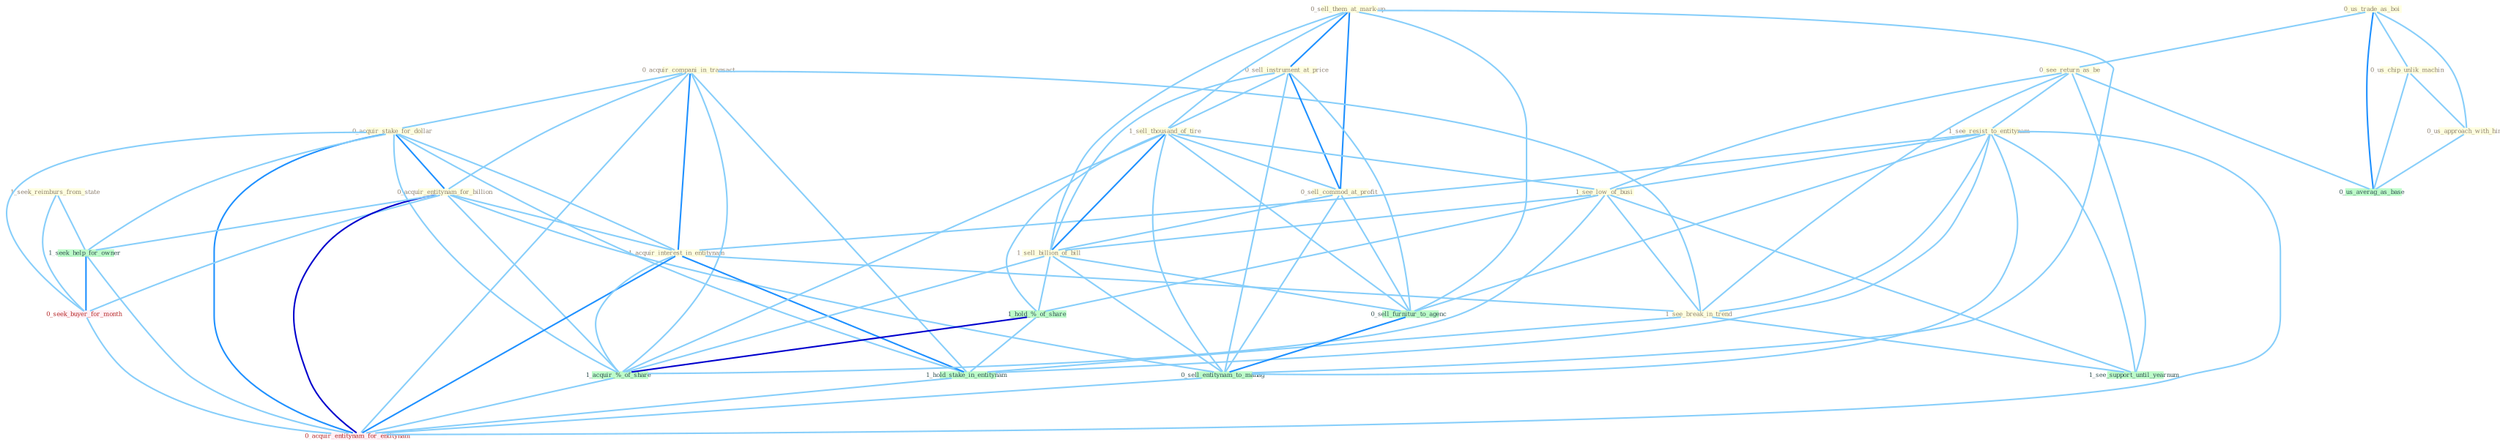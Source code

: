 Graph G{ 
    node
    [shape=polygon,style=filled,width=.5,height=.06,color="#BDFCC9",fixedsize=true,fontsize=4,
    fontcolor="#2f4f4f"];
    {node
    [color="#ffffe0", fontcolor="#8b7d6b"] "1_seek_reimburs_from_state " "0_sell_them_at_mark-up " "0_us_trade_as_boi " "0_acquir_compani_in_transact " "0_acquir_stake_for_dollar " "0_see_return_as_be " "0_sell_instrument_at_price " "0_us_chip_unlik_machin " "0_acquir_entitynam_for_billion " "1_see_resist_to_entitynam " "1_acquir_interest_in_entitynam " "1_sell_thousand_of_tire " "1_see_low_of_busi " "0_sell_commod_at_profit " "1_sell_billion_of_bill " "1_see_break_in_trend " "0_us_approach_with_him "}
{node [color="#fff0f5", fontcolor="#b22222"] "0_seek_buyer_for_month " "0_acquir_entitynam_for_entitynam "}
edge [color="#B0E2FF"];

	"1_seek_reimburs_from_state " -- "1_seek_help_for_owner " [w="1", color="#87cefa" ];
	"1_seek_reimburs_from_state " -- "0_seek_buyer_for_month " [w="1", color="#87cefa" ];
	"0_sell_them_at_mark-up " -- "0_sell_instrument_at_price " [w="2", color="#1e90ff" , len=0.8];
	"0_sell_them_at_mark-up " -- "1_sell_thousand_of_tire " [w="1", color="#87cefa" ];
	"0_sell_them_at_mark-up " -- "0_sell_commod_at_profit " [w="2", color="#1e90ff" , len=0.8];
	"0_sell_them_at_mark-up " -- "1_sell_billion_of_bill " [w="1", color="#87cefa" ];
	"0_sell_them_at_mark-up " -- "0_sell_furnitur_to_agenc " [w="1", color="#87cefa" ];
	"0_sell_them_at_mark-up " -- "0_sell_entitynam_to_manag " [w="1", color="#87cefa" ];
	"0_us_trade_as_boi " -- "0_see_return_as_be " [w="1", color="#87cefa" ];
	"0_us_trade_as_boi " -- "0_us_chip_unlik_machin " [w="1", color="#87cefa" ];
	"0_us_trade_as_boi " -- "0_us_approach_with_him " [w="1", color="#87cefa" ];
	"0_us_trade_as_boi " -- "0_us_averag_as_base " [w="2", color="#1e90ff" , len=0.8];
	"0_acquir_compani_in_transact " -- "0_acquir_stake_for_dollar " [w="1", color="#87cefa" ];
	"0_acquir_compani_in_transact " -- "0_acquir_entitynam_for_billion " [w="1", color="#87cefa" ];
	"0_acquir_compani_in_transact " -- "1_acquir_interest_in_entitynam " [w="2", color="#1e90ff" , len=0.8];
	"0_acquir_compani_in_transact " -- "1_see_break_in_trend " [w="1", color="#87cefa" ];
	"0_acquir_compani_in_transact " -- "1_hold_stake_in_entitynam " [w="1", color="#87cefa" ];
	"0_acquir_compani_in_transact " -- "1_acquir_%_of_share " [w="1", color="#87cefa" ];
	"0_acquir_compani_in_transact " -- "0_acquir_entitynam_for_entitynam " [w="1", color="#87cefa" ];
	"0_acquir_stake_for_dollar " -- "0_acquir_entitynam_for_billion " [w="2", color="#1e90ff" , len=0.8];
	"0_acquir_stake_for_dollar " -- "1_acquir_interest_in_entitynam " [w="1", color="#87cefa" ];
	"0_acquir_stake_for_dollar " -- "1_hold_stake_in_entitynam " [w="1", color="#87cefa" ];
	"0_acquir_stake_for_dollar " -- "1_seek_help_for_owner " [w="1", color="#87cefa" ];
	"0_acquir_stake_for_dollar " -- "0_seek_buyer_for_month " [w="1", color="#87cefa" ];
	"0_acquir_stake_for_dollar " -- "1_acquir_%_of_share " [w="1", color="#87cefa" ];
	"0_acquir_stake_for_dollar " -- "0_acquir_entitynam_for_entitynam " [w="2", color="#1e90ff" , len=0.8];
	"0_see_return_as_be " -- "1_see_resist_to_entitynam " [w="1", color="#87cefa" ];
	"0_see_return_as_be " -- "1_see_low_of_busi " [w="1", color="#87cefa" ];
	"0_see_return_as_be " -- "1_see_break_in_trend " [w="1", color="#87cefa" ];
	"0_see_return_as_be " -- "1_see_support_until_yearnum " [w="1", color="#87cefa" ];
	"0_see_return_as_be " -- "0_us_averag_as_base " [w="1", color="#87cefa" ];
	"0_sell_instrument_at_price " -- "1_sell_thousand_of_tire " [w="1", color="#87cefa" ];
	"0_sell_instrument_at_price " -- "0_sell_commod_at_profit " [w="2", color="#1e90ff" , len=0.8];
	"0_sell_instrument_at_price " -- "1_sell_billion_of_bill " [w="1", color="#87cefa" ];
	"0_sell_instrument_at_price " -- "0_sell_furnitur_to_agenc " [w="1", color="#87cefa" ];
	"0_sell_instrument_at_price " -- "0_sell_entitynam_to_manag " [w="1", color="#87cefa" ];
	"0_us_chip_unlik_machin " -- "0_us_approach_with_him " [w="1", color="#87cefa" ];
	"0_us_chip_unlik_machin " -- "0_us_averag_as_base " [w="1", color="#87cefa" ];
	"0_acquir_entitynam_for_billion " -- "1_acquir_interest_in_entitynam " [w="1", color="#87cefa" ];
	"0_acquir_entitynam_for_billion " -- "1_seek_help_for_owner " [w="1", color="#87cefa" ];
	"0_acquir_entitynam_for_billion " -- "0_seek_buyer_for_month " [w="1", color="#87cefa" ];
	"0_acquir_entitynam_for_billion " -- "1_acquir_%_of_share " [w="1", color="#87cefa" ];
	"0_acquir_entitynam_for_billion " -- "0_sell_entitynam_to_manag " [w="1", color="#87cefa" ];
	"0_acquir_entitynam_for_billion " -- "0_acquir_entitynam_for_entitynam " [w="3", color="#0000cd" , len=0.6];
	"1_see_resist_to_entitynam " -- "1_acquir_interest_in_entitynam " [w="1", color="#87cefa" ];
	"1_see_resist_to_entitynam " -- "1_see_low_of_busi " [w="1", color="#87cefa" ];
	"1_see_resist_to_entitynam " -- "1_see_break_in_trend " [w="1", color="#87cefa" ];
	"1_see_resist_to_entitynam " -- "1_hold_stake_in_entitynam " [w="1", color="#87cefa" ];
	"1_see_resist_to_entitynam " -- "1_see_support_until_yearnum " [w="1", color="#87cefa" ];
	"1_see_resist_to_entitynam " -- "0_sell_furnitur_to_agenc " [w="1", color="#87cefa" ];
	"1_see_resist_to_entitynam " -- "0_sell_entitynam_to_manag " [w="1", color="#87cefa" ];
	"1_see_resist_to_entitynam " -- "0_acquir_entitynam_for_entitynam " [w="1", color="#87cefa" ];
	"1_acquir_interest_in_entitynam " -- "1_see_break_in_trend " [w="1", color="#87cefa" ];
	"1_acquir_interest_in_entitynam " -- "1_hold_stake_in_entitynam " [w="2", color="#1e90ff" , len=0.8];
	"1_acquir_interest_in_entitynam " -- "1_acquir_%_of_share " [w="1", color="#87cefa" ];
	"1_acquir_interest_in_entitynam " -- "0_acquir_entitynam_for_entitynam " [w="2", color="#1e90ff" , len=0.8];
	"1_sell_thousand_of_tire " -- "1_see_low_of_busi " [w="1", color="#87cefa" ];
	"1_sell_thousand_of_tire " -- "0_sell_commod_at_profit " [w="1", color="#87cefa" ];
	"1_sell_thousand_of_tire " -- "1_sell_billion_of_bill " [w="2", color="#1e90ff" , len=0.8];
	"1_sell_thousand_of_tire " -- "1_hold_%_of_share " [w="1", color="#87cefa" ];
	"1_sell_thousand_of_tire " -- "1_acquir_%_of_share " [w="1", color="#87cefa" ];
	"1_sell_thousand_of_tire " -- "0_sell_furnitur_to_agenc " [w="1", color="#87cefa" ];
	"1_sell_thousand_of_tire " -- "0_sell_entitynam_to_manag " [w="1", color="#87cefa" ];
	"1_see_low_of_busi " -- "1_sell_billion_of_bill " [w="1", color="#87cefa" ];
	"1_see_low_of_busi " -- "1_see_break_in_trend " [w="1", color="#87cefa" ];
	"1_see_low_of_busi " -- "1_hold_%_of_share " [w="1", color="#87cefa" ];
	"1_see_low_of_busi " -- "1_acquir_%_of_share " [w="1", color="#87cefa" ];
	"1_see_low_of_busi " -- "1_see_support_until_yearnum " [w="1", color="#87cefa" ];
	"0_sell_commod_at_profit " -- "1_sell_billion_of_bill " [w="1", color="#87cefa" ];
	"0_sell_commod_at_profit " -- "0_sell_furnitur_to_agenc " [w="1", color="#87cefa" ];
	"0_sell_commod_at_profit " -- "0_sell_entitynam_to_manag " [w="1", color="#87cefa" ];
	"1_sell_billion_of_bill " -- "1_hold_%_of_share " [w="1", color="#87cefa" ];
	"1_sell_billion_of_bill " -- "1_acquir_%_of_share " [w="1", color="#87cefa" ];
	"1_sell_billion_of_bill " -- "0_sell_furnitur_to_agenc " [w="1", color="#87cefa" ];
	"1_sell_billion_of_bill " -- "0_sell_entitynam_to_manag " [w="1", color="#87cefa" ];
	"1_see_break_in_trend " -- "1_hold_stake_in_entitynam " [w="1", color="#87cefa" ];
	"1_see_break_in_trend " -- "1_see_support_until_yearnum " [w="1", color="#87cefa" ];
	"0_us_approach_with_him " -- "0_us_averag_as_base " [w="1", color="#87cefa" ];
	"1_hold_%_of_share " -- "1_hold_stake_in_entitynam " [w="1", color="#87cefa" ];
	"1_hold_%_of_share " -- "1_acquir_%_of_share " [w="3", color="#0000cd" , len=0.6];
	"1_hold_stake_in_entitynam " -- "0_acquir_entitynam_for_entitynam " [w="1", color="#87cefa" ];
	"1_seek_help_for_owner " -- "0_seek_buyer_for_month " [w="2", color="#1e90ff" , len=0.8];
	"1_seek_help_for_owner " -- "0_acquir_entitynam_for_entitynam " [w="1", color="#87cefa" ];
	"0_seek_buyer_for_month " -- "0_acquir_entitynam_for_entitynam " [w="1", color="#87cefa" ];
	"1_acquir_%_of_share " -- "0_acquir_entitynam_for_entitynam " [w="1", color="#87cefa" ];
	"0_sell_furnitur_to_agenc " -- "0_sell_entitynam_to_manag " [w="2", color="#1e90ff" , len=0.8];
	"0_sell_entitynam_to_manag " -- "0_acquir_entitynam_for_entitynam " [w="1", color="#87cefa" ];
}
